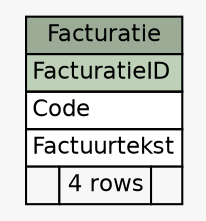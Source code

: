 // dot 2.40.1 on Linux 4.19.0-5-amd64
// SchemaSpy rev 590
digraph "Facturatie" {
  graph [
    rankdir="RL"
    bgcolor="#f7f7f7"
    nodesep="0.18"
    ranksep="0.46"
    fontname="Helvetica"
    fontsize="11"
  ];
  node [
    fontname="Helvetica"
    fontsize="11"
    shape="plaintext"
  ];
  edge [
    arrowsize="0.8"
  ];
  "Facturatie" [
    label=<
    <TABLE BORDER="0" CELLBORDER="1" CELLSPACING="0" BGCOLOR="#ffffff">
      <TR><TD COLSPAN="3" BGCOLOR="#9bab96" ALIGN="CENTER">Facturatie</TD></TR>
      <TR><TD PORT="FacturatieID" COLSPAN="3" BGCOLOR="#bed1b8" ALIGN="LEFT">FacturatieID</TD></TR>
      <TR><TD PORT="Code" COLSPAN="3" ALIGN="LEFT">Code</TD></TR>
      <TR><TD PORT="Factuurtekst" COLSPAN="3" ALIGN="LEFT">Factuurtekst</TD></TR>
      <TR><TD ALIGN="LEFT" BGCOLOR="#f7f7f7">  </TD><TD ALIGN="RIGHT" BGCOLOR="#f7f7f7">4 rows</TD><TD ALIGN="RIGHT" BGCOLOR="#f7f7f7">  </TD></TR>
    </TABLE>>
    URL="tables/Facturatie.html"
    tooltip="Facturatie"
  ];
}
